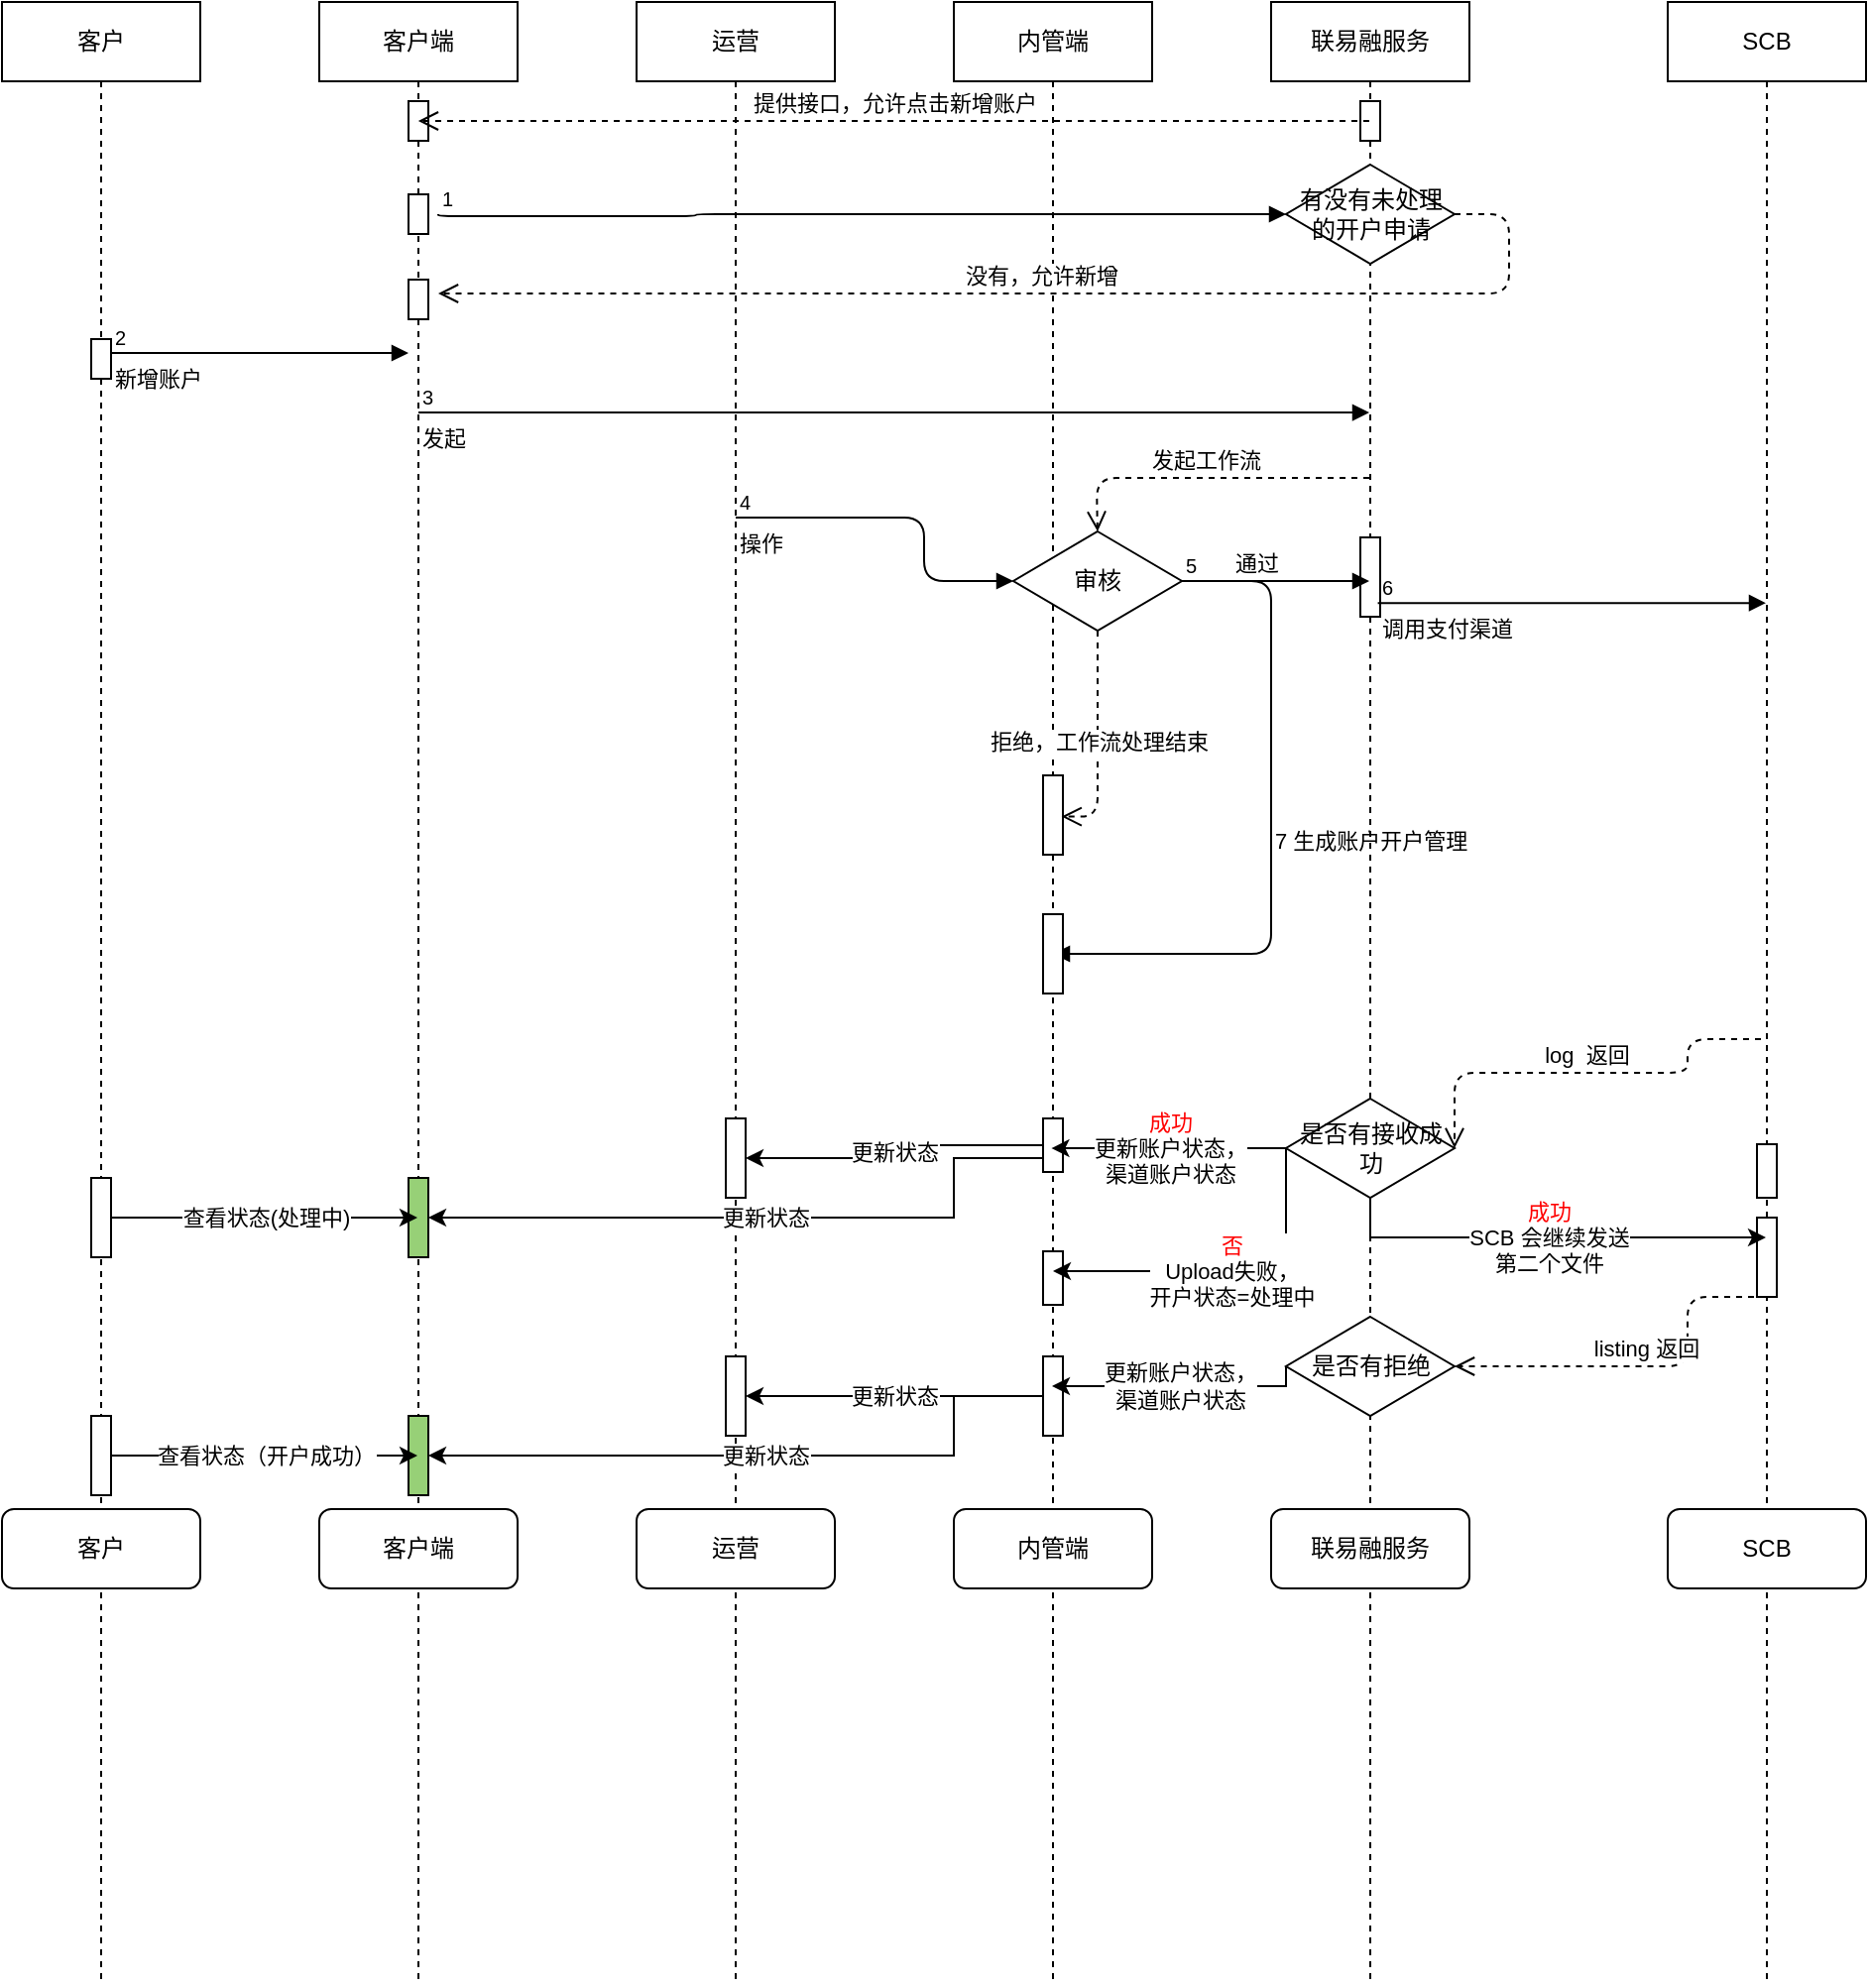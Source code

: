 <mxfile version="21.3.7" type="github">
  <diagram name="Page-1" id="2YBvvXClWsGukQMizWep">
    <mxGraphModel dx="1685" dy="946" grid="1" gridSize="10" guides="1" tooltips="1" connect="1" arrows="1" fold="1" page="1" pageScale="1" pageWidth="850" pageHeight="1100" math="0" shadow="0">
      <root>
        <mxCell id="0" />
        <mxCell id="1" parent="0" />
        <mxCell id="HWaxISpHymcSIVK9i5Ai-14" value="客户" style="shape=umlLifeline;perimeter=lifelinePerimeter;whiteSpace=wrap;html=1;container=1;collapsible=0;recursiveResize=0;outlineConnect=0;" diagramCategory="uml" diagramName="Lifeline" vertex="1" parent="1">
          <mxGeometry x="30" y="400" width="100" height="1000" as="geometry" />
        </mxCell>
        <mxCell id="HWaxISpHymcSIVK9i5Ai-15" value="" style="html=1;points=[];perimeter=orthogonalPerimeter;" diagramCategory="uml" diagramName="Activation" vertex="1" parent="HWaxISpHymcSIVK9i5Ai-14">
          <mxGeometry x="45" y="170" width="10" height="20" as="geometry" />
        </mxCell>
        <mxCell id="HWaxISpHymcSIVK9i5Ai-16" value="" style="html=1;points=[];perimeter=orthogonalPerimeter;" diagramCategory="uml" diagramName="Activation" vertex="1" parent="HWaxISpHymcSIVK9i5Ai-14">
          <mxGeometry x="45" y="593" width="10" height="40" as="geometry" />
        </mxCell>
        <mxCell id="HWaxISpHymcSIVK9i5Ai-17" value="" style="html=1;points=[];perimeter=orthogonalPerimeter;" diagramCategory="uml" diagramName="Activation" vertex="1" parent="HWaxISpHymcSIVK9i5Ai-14">
          <mxGeometry x="45" y="713" width="10" height="40" as="geometry" />
        </mxCell>
        <mxCell id="HWaxISpHymcSIVK9i5Ai-18" value="客户端" style="shape=umlLifeline;perimeter=lifelinePerimeter;whiteSpace=wrap;html=1;container=1;collapsible=0;recursiveResize=0;outlineConnect=0;" diagramCategory="uml" diagramName="Lifeline" vertex="1" parent="1">
          <mxGeometry x="190" y="400" width="100" height="1000" as="geometry" />
        </mxCell>
        <mxCell id="HWaxISpHymcSIVK9i5Ai-19" value="" style="html=1;points=[];perimeter=orthogonalPerimeter;" diagramCategory="uml" diagramName="Activation" vertex="1" parent="HWaxISpHymcSIVK9i5Ai-18">
          <mxGeometry x="45" y="50" width="10" height="20" as="geometry" />
        </mxCell>
        <mxCell id="HWaxISpHymcSIVK9i5Ai-20" value="" style="html=1;points=[];perimeter=orthogonalPerimeter;" diagramCategory="uml" diagramName="Activation" vertex="1" parent="HWaxISpHymcSIVK9i5Ai-18">
          <mxGeometry x="45" y="97" width="10" height="20" as="geometry" />
        </mxCell>
        <mxCell id="HWaxISpHymcSIVK9i5Ai-21" value="" style="html=1;points=[];perimeter=orthogonalPerimeter;" diagramCategory="uml" diagramName="Activation" vertex="1" parent="HWaxISpHymcSIVK9i5Ai-18">
          <mxGeometry x="45" y="140" width="10" height="20" as="geometry" />
        </mxCell>
        <mxCell id="HWaxISpHymcSIVK9i5Ai-22" value="" style="html=1;points=[];perimeter=orthogonalPerimeter;fillColor=#97D077;" diagramCategory="uml" diagramName="Activation" vertex="1" parent="HWaxISpHymcSIVK9i5Ai-18">
          <mxGeometry x="45" y="593" width="10" height="40" as="geometry" />
        </mxCell>
        <mxCell id="HWaxISpHymcSIVK9i5Ai-23" value="运营" style="shape=umlLifeline;perimeter=lifelinePerimeter;whiteSpace=wrap;html=1;container=1;collapsible=0;recursiveResize=0;outlineConnect=0;" diagramCategory="uml" diagramName="Lifeline" vertex="1" parent="1">
          <mxGeometry x="350" y="400" width="100" height="1000" as="geometry" />
        </mxCell>
        <mxCell id="HWaxISpHymcSIVK9i5Ai-24" value="" style="html=1;points=[];perimeter=orthogonalPerimeter;" diagramCategory="uml" diagramName="Activation" vertex="1" parent="HWaxISpHymcSIVK9i5Ai-23">
          <mxGeometry x="45" y="563" width="10" height="40" as="geometry" />
        </mxCell>
        <mxCell id="HWaxISpHymcSIVK9i5Ai-25" value="内管端" style="shape=umlLifeline;perimeter=lifelinePerimeter;whiteSpace=wrap;html=1;container=1;collapsible=0;recursiveResize=0;outlineConnect=0;" diagramCategory="uml" diagramName="Lifeline" vertex="1" parent="1">
          <mxGeometry x="510" y="400" width="100" height="1000" as="geometry" />
        </mxCell>
        <mxCell id="HWaxISpHymcSIVK9i5Ai-26" value="审核" style="rhombus;whiteSpace=wrap;html=1;" diagramCategory="general" diagramName="Diamond" vertex="1" parent="HWaxISpHymcSIVK9i5Ai-25">
          <mxGeometry x="30" y="267" width="85" height="50" as="geometry" />
        </mxCell>
        <mxCell id="HWaxISpHymcSIVK9i5Ai-27" value="7 生成账户开户管理" style="endArrow=block;endFill=1;html=1;edgeStyle=orthogonalEdgeStyle;align=left;verticalAlign=top;exitX=1;exitY=0.5;exitDx=0;exitDy=0;" diagramCategory="uml" diagramName="Relation1" edge="1" parent="HWaxISpHymcSIVK9i5Ai-25" source="HWaxISpHymcSIVK9i5Ai-26" target="HWaxISpHymcSIVK9i5Ai-25">
          <mxGeometry x="-0.053" relative="1" as="geometry">
            <mxPoint x="210.0" y="380.01" as="sourcePoint" />
            <mxPoint x="70" y="480" as="targetPoint" />
            <Array as="points">
              <mxPoint x="160" y="292" />
              <mxPoint x="160" y="480" />
            </Array>
            <mxPoint as="offset" />
          </mxGeometry>
        </mxCell>
        <mxCell id="HWaxISpHymcSIVK9i5Ai-28" value="6" style="resizable=0;html=1;align=left;verticalAlign=bottom;labelBackgroundColor=#ffffff;fontSize=10;" connectable="0" vertex="1" parent="HWaxISpHymcSIVK9i5Ai-27">
          <mxGeometry x="-1" relative="1" as="geometry" />
        </mxCell>
        <mxCell id="HWaxISpHymcSIVK9i5Ai-29" value="" style="html=1;points=[];perimeter=orthogonalPerimeter;" diagramCategory="uml" diagramName="Activation" vertex="1" parent="HWaxISpHymcSIVK9i5Ai-25">
          <mxGeometry x="45" y="563" width="10" height="27" as="geometry" />
        </mxCell>
        <mxCell id="HWaxISpHymcSIVK9i5Ai-30" value="" style="html=1;points=[];perimeter=orthogonalPerimeter;fillColor=#97D077;" diagramCategory="uml" diagramName="Activation" vertex="1" parent="HWaxISpHymcSIVK9i5Ai-25">
          <mxGeometry x="-275" y="713" width="10" height="40" as="geometry" />
        </mxCell>
        <mxCell id="HWaxISpHymcSIVK9i5Ai-31" value="" style="html=1;points=[];perimeter=orthogonalPerimeter;" diagramCategory="uml" diagramName="Activation" vertex="1" parent="HWaxISpHymcSIVK9i5Ai-25">
          <mxGeometry x="-115" y="683" width="10" height="40" as="geometry" />
        </mxCell>
        <mxCell id="HWaxISpHymcSIVK9i5Ai-32" value="" style="html=1;points=[];perimeter=orthogonalPerimeter;" diagramCategory="uml" diagramName="Activation" vertex="1" parent="HWaxISpHymcSIVK9i5Ai-25">
          <mxGeometry x="45" y="683" width="10" height="40" as="geometry" />
        </mxCell>
        <mxCell id="HWaxISpHymcSIVK9i5Ai-33" value="更新账户状态，&lt;br /&gt;渠道账户状态" style="edgeStyle=orthogonalEdgeStyle;rounded=0;orthogonalLoop=1;jettySize=auto;html=1;exitX=0;exitY=0.5;exitDx=0;exitDy=0;" edge="1" parent="HWaxISpHymcSIVK9i5Ai-25" source="HWaxISpHymcSIVK9i5Ai-45">
          <mxGeometry relative="1" as="geometry">
            <Array as="points">
              <mxPoint x="168" y="698" />
            </Array>
            <mxPoint x="167.5" y="698" as="sourcePoint" />
            <mxPoint x="49.5" y="698" as="targetPoint" />
          </mxGeometry>
        </mxCell>
        <mxCell id="HWaxISpHymcSIVK9i5Ai-34" value="更新状态" style="edgeStyle=orthogonalEdgeStyle;rounded=0;orthogonalLoop=1;jettySize=auto;html=1;" edge="1" parent="HWaxISpHymcSIVK9i5Ai-25" source="HWaxISpHymcSIVK9i5Ai-32" target="HWaxISpHymcSIVK9i5Ai-31">
          <mxGeometry relative="1" as="geometry" />
        </mxCell>
        <mxCell id="HWaxISpHymcSIVK9i5Ai-35" value="更新状态" style="edgeStyle=orthogonalEdgeStyle;rounded=0;orthogonalLoop=1;jettySize=auto;html=1;" edge="1" parent="HWaxISpHymcSIVK9i5Ai-25" source="HWaxISpHymcSIVK9i5Ai-32" target="HWaxISpHymcSIVK9i5Ai-30">
          <mxGeometry relative="1" as="geometry">
            <Array as="points">
              <mxPoint y="703" />
              <mxPoint y="733" />
            </Array>
          </mxGeometry>
        </mxCell>
        <mxCell id="HWaxISpHymcSIVK9i5Ai-36" value="" style="html=1;points=[];perimeter=orthogonalPerimeter;" diagramCategory="uml" diagramName="Activation" vertex="1" parent="HWaxISpHymcSIVK9i5Ai-25">
          <mxGeometry x="45" y="390" width="10" height="40" as="geometry" />
        </mxCell>
        <mxCell id="HWaxISpHymcSIVK9i5Ai-37" value="拒绝，工作流处理结束" style="edgeStyle=orthogonalEdgeStyle;jumpStyle=arc;orthogonalLoop=1;jettySize=auto;html=1;exitX=0.5;exitY=1;exitDx=0;exitDy=0;dashed=1;endArrow=open;endSize=8;entryX=0.934;entryY=0.52;entryDx=0;entryDy=0;entryPerimeter=0;" edge="1" parent="HWaxISpHymcSIVK9i5Ai-25" source="HWaxISpHymcSIVK9i5Ai-26" target="HWaxISpHymcSIVK9i5Ai-36">
          <mxGeometry relative="1" as="geometry">
            <Array as="points">
              <mxPoint x="73" y="411" />
            </Array>
          </mxGeometry>
        </mxCell>
        <mxCell id="HWaxISpHymcSIVK9i5Ai-38" value="" style="html=1;points=[];perimeter=orthogonalPerimeter;" diagramCategory="uml" diagramName="Activation" vertex="1" parent="HWaxISpHymcSIVK9i5Ai-25">
          <mxGeometry x="45" y="460" width="10" height="40" as="geometry" />
        </mxCell>
        <mxCell id="HWaxISpHymcSIVK9i5Ai-39" value="" style="html=1;points=[];perimeter=orthogonalPerimeter;" diagramCategory="uml" diagramName="Activation" vertex="1" parent="HWaxISpHymcSIVK9i5Ai-25">
          <mxGeometry x="45" y="630" width="10" height="27" as="geometry" />
        </mxCell>
        <mxCell id="HWaxISpHymcSIVK9i5Ai-40" value="联易融服务" style="shape=umlLifeline;perimeter=lifelinePerimeter;whiteSpace=wrap;html=1;container=1;collapsible=0;recursiveResize=0;outlineConnect=0;" diagramCategory="uml" diagramName="Lifeline" vertex="1" parent="1">
          <mxGeometry x="670" y="400" width="100" height="1000" as="geometry" />
        </mxCell>
        <mxCell id="HWaxISpHymcSIVK9i5Ai-41" value="有没有未处理的开户申请" style="rhombus;whiteSpace=wrap;html=1;" diagramCategory="general" diagramName="Diamond" vertex="1" parent="HWaxISpHymcSIVK9i5Ai-40">
          <mxGeometry x="7.5" y="82" width="85" height="50" as="geometry" />
        </mxCell>
        <mxCell id="HWaxISpHymcSIVK9i5Ai-42" value="" style="html=1;points=[];perimeter=orthogonalPerimeter;" diagramCategory="uml" diagramName="Activation" vertex="1" parent="HWaxISpHymcSIVK9i5Ai-40">
          <mxGeometry x="45" y="50" width="10" height="20" as="geometry" />
        </mxCell>
        <mxCell id="HWaxISpHymcSIVK9i5Ai-43" value="" style="html=1;points=[];perimeter=orthogonalPerimeter;" diagramCategory="uml" diagramName="Activation" vertex="1" parent="HWaxISpHymcSIVK9i5Ai-40">
          <mxGeometry x="45" y="270" width="10" height="40" as="geometry" />
        </mxCell>
        <mxCell id="HWaxISpHymcSIVK9i5Ai-44" value="是否有接收成功" style="rhombus;whiteSpace=wrap;html=1;" diagramCategory="general" diagramName="Diamond" vertex="1" parent="HWaxISpHymcSIVK9i5Ai-40">
          <mxGeometry x="7.5" y="553" width="85" height="50" as="geometry" />
        </mxCell>
        <mxCell id="HWaxISpHymcSIVK9i5Ai-45" value="是否有拒绝" style="rhombus;whiteSpace=wrap;html=1;" diagramCategory="general" diagramName="Diamond" vertex="1" parent="HWaxISpHymcSIVK9i5Ai-40">
          <mxGeometry x="7.5" y="663" width="85" height="50" as="geometry" />
        </mxCell>
        <mxCell id="HWaxISpHymcSIVK9i5Ai-46" value="&lt;span style&gt;联易融服务&lt;/span&gt;" style="rounded=1;whiteSpace=wrap;html=1;" diagramCategory="general" diagramName="RoundedRectangle" vertex="1" parent="1">
          <mxGeometry x="670" y="1160" width="100" height="40" as="geometry" />
        </mxCell>
        <mxCell id="HWaxISpHymcSIVK9i5Ai-47" value="内管端" style="rounded=1;whiteSpace=wrap;html=1;" diagramCategory="general" diagramName="RoundedRectangle" vertex="1" parent="1">
          <mxGeometry x="510" y="1160" width="100" height="40" as="geometry" />
        </mxCell>
        <mxCell id="HWaxISpHymcSIVK9i5Ai-48" value="运营" style="rounded=1;whiteSpace=wrap;html=1;" diagramCategory="general" diagramName="RoundedRectangle" vertex="1" parent="1">
          <mxGeometry x="350" y="1160" width="100" height="40" as="geometry" />
        </mxCell>
        <mxCell id="HWaxISpHymcSIVK9i5Ai-49" value="客户端" style="rounded=1;whiteSpace=wrap;html=1;" diagramCategory="general" diagramName="RoundedRectangle" vertex="1" parent="1">
          <mxGeometry x="190" y="1160" width="100" height="40" as="geometry" />
        </mxCell>
        <mxCell id="HWaxISpHymcSIVK9i5Ai-50" value="客户" style="rounded=1;whiteSpace=wrap;html=1;" diagramCategory="general" diagramName="RoundedRectangle" vertex="1" parent="1">
          <mxGeometry x="30" y="1160" width="100" height="40" as="geometry" />
        </mxCell>
        <mxCell id="HWaxISpHymcSIVK9i5Ai-51" value="" style="endArrow=block;endFill=1;html=1;edgeStyle=orthogonalEdgeStyle;align=left;verticalAlign=top;entryX=0;entryY=0.5;entryDx=0;entryDy=0;" diagramCategory="uml" diagramName="Relation1" edge="1" parent="1" target="HWaxISpHymcSIVK9i5Ai-41">
          <mxGeometry x="-1" relative="1" as="geometry">
            <mxPoint x="250" y="507" as="sourcePoint" />
            <mxPoint x="717.0" y="515" as="targetPoint" />
            <Array as="points">
              <mxPoint x="380" y="508" />
            </Array>
          </mxGeometry>
        </mxCell>
        <mxCell id="HWaxISpHymcSIVK9i5Ai-52" value="1" style="resizable=0;html=1;align=left;verticalAlign=bottom;labelBackgroundColor=#ffffff;fontSize=10;" connectable="0" vertex="1" parent="HWaxISpHymcSIVK9i5Ai-51">
          <mxGeometry x="-1" relative="1" as="geometry" />
        </mxCell>
        <mxCell id="HWaxISpHymcSIVK9i5Ai-53" value="没有，允许新增" style="html=1;verticalAlign=bottom;endArrow=open;dashed=1;endSize=8;exitX=1;exitY=0.5;exitDx=0;exitDy=0;edgeStyle=orthogonalEdgeStyle;" diagramCategory="uml" diagramName="Return" edge="1" parent="1" source="HWaxISpHymcSIVK9i5Ai-41">
          <mxGeometry relative="1" as="geometry">
            <mxPoint x="719.5" y="557" as="sourcePoint" />
            <mxPoint x="250" y="547" as="targetPoint" />
            <Array as="points">
              <mxPoint x="790" y="507" />
              <mxPoint x="790" y="547" />
            </Array>
          </mxGeometry>
        </mxCell>
        <mxCell id="HWaxISpHymcSIVK9i5Ai-54" value="发起工作流" style="html=1;verticalAlign=bottom;endArrow=open;dashed=1;endSize=8;edgeStyle=orthogonalEdgeStyle;entryX=0.5;entryY=0;entryDx=0;entryDy=0;jumpStyle=arc;" diagramCategory="uml" diagramName="Return" edge="1" parent="1" source="HWaxISpHymcSIVK9i5Ai-40" target="HWaxISpHymcSIVK9i5Ai-26">
          <mxGeometry relative="1" as="geometry">
            <mxPoint x="719.5" y="627.03" as="sourcePoint" />
            <mxPoint x="560" y="637" as="targetPoint" />
            <Array as="points">
              <mxPoint x="582" y="640" />
              <mxPoint x="582" y="657" />
            </Array>
          </mxGeometry>
        </mxCell>
        <mxCell id="HWaxISpHymcSIVK9i5Ai-55" value="新增账户" style="endArrow=block;endFill=1;html=1;edgeStyle=orthogonalEdgeStyle;align=left;verticalAlign=top;" diagramCategory="uml" diagramName="Relation1" edge="1" parent="1">
          <mxGeometry x="-1" relative="1" as="geometry">
            <mxPoint x="85" y="577" as="sourcePoint" />
            <mxPoint x="235" y="577" as="targetPoint" />
          </mxGeometry>
        </mxCell>
        <mxCell id="HWaxISpHymcSIVK9i5Ai-56" value="2" style="resizable=0;html=1;align=left;verticalAlign=bottom;labelBackgroundColor=#ffffff;fontSize=10;" connectable="0" vertex="1" parent="HWaxISpHymcSIVK9i5Ai-55">
          <mxGeometry x="-1" relative="1" as="geometry" />
        </mxCell>
        <mxCell id="HWaxISpHymcSIVK9i5Ai-57" value="发起" style="endArrow=block;endFill=1;html=1;edgeStyle=orthogonalEdgeStyle;align=left;verticalAlign=top;" diagramCategory="uml" diagramName="Relation1" edge="1" parent="1">
          <mxGeometry x="-1" relative="1" as="geometry">
            <mxPoint x="240" y="607" as="sourcePoint" />
            <mxPoint x="719.5" y="607.03" as="targetPoint" />
            <Array as="points">
              <mxPoint x="580" y="607" />
              <mxPoint x="580" y="607" />
            </Array>
          </mxGeometry>
        </mxCell>
        <mxCell id="HWaxISpHymcSIVK9i5Ai-58" value="3" style="resizable=0;html=1;align=left;verticalAlign=bottom;labelBackgroundColor=#ffffff;fontSize=10;" connectable="0" vertex="1" parent="HWaxISpHymcSIVK9i5Ai-57">
          <mxGeometry x="-1" relative="1" as="geometry" />
        </mxCell>
        <mxCell id="HWaxISpHymcSIVK9i5Ai-59" value="提供接口，允许点击新增账户" style="html=1;verticalAlign=bottom;endArrow=open;dashed=1;endSize=8;" diagramCategory="uml" diagramName="Return" edge="1" parent="1" source="HWaxISpHymcSIVK9i5Ai-40">
          <mxGeometry relative="1" as="geometry">
            <mxPoint x="560.07" y="460" as="sourcePoint" />
            <mxPoint x="239.929" y="460" as="targetPoint" />
          </mxGeometry>
        </mxCell>
        <mxCell id="HWaxISpHymcSIVK9i5Ai-60" value="操作" style="endArrow=block;endFill=1;html=1;edgeStyle=orthogonalEdgeStyle;align=left;verticalAlign=top;entryX=0;entryY=0.5;entryDx=0;entryDy=0;" diagramCategory="uml" diagramName="Relation1" edge="1" parent="1" source="HWaxISpHymcSIVK9i5Ai-23" target="HWaxISpHymcSIVK9i5Ai-26">
          <mxGeometry x="-1" relative="1" as="geometry">
            <mxPoint x="250" y="617" as="sourcePoint" />
            <mxPoint x="729.5" y="617.03" as="targetPoint" />
            <Array as="points">
              <mxPoint x="495" y="660" />
              <mxPoint x="495" y="692" />
            </Array>
          </mxGeometry>
        </mxCell>
        <mxCell id="HWaxISpHymcSIVK9i5Ai-61" value="4" style="resizable=0;html=1;align=left;verticalAlign=bottom;labelBackgroundColor=#ffffff;fontSize=10;" connectable="0" vertex="1" parent="HWaxISpHymcSIVK9i5Ai-60">
          <mxGeometry x="-1" relative="1" as="geometry" />
        </mxCell>
        <mxCell id="HWaxISpHymcSIVK9i5Ai-62" value="SCB" style="shape=umlLifeline;perimeter=lifelinePerimeter;whiteSpace=wrap;html=1;container=1;collapsible=0;recursiveResize=0;outlineConnect=0;" diagramCategory="uml" diagramName="Lifeline" vertex="1" parent="1">
          <mxGeometry x="870" y="400" width="100" height="1000" as="geometry" />
        </mxCell>
        <mxCell id="HWaxISpHymcSIVK9i5Ai-63" value="" style="html=1;points=[];perimeter=orthogonalPerimeter;" diagramCategory="uml" diagramName="Activation" vertex="1" parent="HWaxISpHymcSIVK9i5Ai-62">
          <mxGeometry x="45" y="613" width="10" height="40" as="geometry" />
        </mxCell>
        <mxCell id="HWaxISpHymcSIVK9i5Ai-64" value="" style="html=1;points=[];perimeter=orthogonalPerimeter;" diagramCategory="uml" diagramName="Activation" vertex="1" parent="HWaxISpHymcSIVK9i5Ai-62">
          <mxGeometry x="45" y="576" width="10" height="27" as="geometry" />
        </mxCell>
        <mxCell id="HWaxISpHymcSIVK9i5Ai-65" value="SCB" style="rounded=1;whiteSpace=wrap;html=1;" diagramCategory="general" diagramName="RoundedRectangle" vertex="1" parent="1">
          <mxGeometry x="870" y="1160" width="100" height="40" as="geometry" />
        </mxCell>
        <mxCell id="HWaxISpHymcSIVK9i5Ai-66" value="调用支付渠道" style="endArrow=block;endFill=1;html=1;edgeStyle=orthogonalEdgeStyle;align=left;verticalAlign=top;exitX=0.88;exitY=0.828;exitDx=0;exitDy=0;exitPerimeter=0;" diagramCategory="uml" diagramName="Relation1" edge="1" parent="1" source="HWaxISpHymcSIVK9i5Ai-43" target="HWaxISpHymcSIVK9i5Ai-62">
          <mxGeometry x="-1" relative="1" as="geometry">
            <mxPoint x="730" y="692" as="sourcePoint" />
            <mxPoint x="920" y="692" as="targetPoint" />
            <Array as="points">
              <mxPoint x="820" y="703" />
              <mxPoint x="820" y="703" />
            </Array>
          </mxGeometry>
        </mxCell>
        <mxCell id="HWaxISpHymcSIVK9i5Ai-67" value="6" style="resizable=0;html=1;align=left;verticalAlign=bottom;labelBackgroundColor=#ffffff;fontSize=10;" connectable="0" vertex="1" parent="HWaxISpHymcSIVK9i5Ai-66">
          <mxGeometry x="-1" relative="1" as="geometry" />
        </mxCell>
        <mxCell id="HWaxISpHymcSIVK9i5Ai-68" value="通过" style="endArrow=block;endFill=1;html=1;edgeStyle=orthogonalEdgeStyle;align=left;verticalAlign=top;exitX=1;exitY=0.5;exitDx=0;exitDy=0;" diagramCategory="uml" diagramName="Relation1" edge="1" parent="1" source="HWaxISpHymcSIVK9i5Ai-26" target="HWaxISpHymcSIVK9i5Ai-40">
          <mxGeometry x="-0.471" y="22" relative="1" as="geometry">
            <mxPoint x="575.5" y="760" as="sourcePoint" />
            <mxPoint x="660" y="692" as="targetPoint" />
            <Array as="points">
              <mxPoint x="670" y="692" />
              <mxPoint x="670" y="692" />
            </Array>
            <mxPoint as="offset" />
          </mxGeometry>
        </mxCell>
        <mxCell id="HWaxISpHymcSIVK9i5Ai-69" value="5" style="resizable=0;html=1;align=left;verticalAlign=bottom;labelBackgroundColor=#ffffff;fontSize=10;" connectable="0" vertex="1" parent="HWaxISpHymcSIVK9i5Ai-68">
          <mxGeometry x="-1" relative="1" as="geometry" />
        </mxCell>
        <mxCell id="HWaxISpHymcSIVK9i5Ai-70" value="log  返回" style="html=1;verticalAlign=bottom;endArrow=open;dashed=1;endSize=8;edgeStyle=orthogonalEdgeStyle;jumpStyle=arc;entryX=1;entryY=0.5;entryDx=0;entryDy=0;" diagramCategory="uml" diagramName="Return" edge="1" parent="1" target="HWaxISpHymcSIVK9i5Ai-44">
          <mxGeometry relative="1" as="geometry">
            <mxPoint x="917" y="923" as="sourcePoint" />
            <mxPoint x="800" y="943" as="targetPoint" />
            <Array as="points">
              <mxPoint x="880" y="923" />
              <mxPoint x="880" y="940" />
              <mxPoint x="762" y="940" />
            </Array>
          </mxGeometry>
        </mxCell>
        <mxCell id="HWaxISpHymcSIVK9i5Ai-71" value="listing 返回" style="html=1;verticalAlign=bottom;endArrow=open;dashed=1;endSize=8;edgeStyle=orthogonalEdgeStyle;jumpStyle=arc;entryX=1;entryY=0.5;entryDx=0;entryDy=0;" diagramCategory="uml" diagramName="Return" edge="1" parent="1" target="HWaxISpHymcSIVK9i5Ai-45">
          <mxGeometry relative="1" as="geometry">
            <mxPoint x="919.5" y="1053" as="sourcePoint" />
            <mxPoint x="719.5" y="1053" as="targetPoint" />
            <Array as="points">
              <mxPoint x="880" y="1053" />
              <mxPoint x="880" y="1088" />
            </Array>
          </mxGeometry>
        </mxCell>
        <mxCell id="HWaxISpHymcSIVK9i5Ai-72" value="&lt;font color=&quot;#ff0000&quot;&gt;成功&lt;/font&gt;&lt;br /&gt;更新账户状态，&lt;br /&gt;渠道账户状态" style="edgeStyle=orthogonalEdgeStyle;rounded=0;orthogonalLoop=1;jettySize=auto;html=1;" edge="1" parent="1" source="HWaxISpHymcSIVK9i5Ai-44">
          <mxGeometry relative="1" as="geometry">
            <Array as="points">
              <mxPoint x="590" y="978" />
              <mxPoint x="590" y="978" />
            </Array>
            <mxPoint x="559.218" y="978.026" as="targetPoint" />
          </mxGeometry>
        </mxCell>
        <mxCell id="HWaxISpHymcSIVK9i5Ai-73" value="更新状态" style="edgeStyle=orthogonalEdgeStyle;rounded=0;orthogonalLoop=1;jettySize=auto;html=1;" edge="1" parent="1" source="HWaxISpHymcSIVK9i5Ai-29" target="HWaxISpHymcSIVK9i5Ai-24">
          <mxGeometry relative="1" as="geometry" />
        </mxCell>
        <mxCell id="HWaxISpHymcSIVK9i5Ai-74" value="更新状态" style="edgeStyle=orthogonalEdgeStyle;rounded=0;orthogonalLoop=1;jettySize=auto;html=1;" edge="1" parent="1" source="HWaxISpHymcSIVK9i5Ai-29" target="HWaxISpHymcSIVK9i5Ai-22">
          <mxGeometry relative="1" as="geometry">
            <Array as="points">
              <mxPoint x="510" y="983" />
              <mxPoint x="510" y="1013" />
            </Array>
          </mxGeometry>
        </mxCell>
        <mxCell id="HWaxISpHymcSIVK9i5Ai-75" value="&lt;font color=&quot;#ff0000&quot;&gt;否&lt;/font&gt;&lt;br /&gt;Upload失败，&lt;br /&gt;开户状态=处理中" style="edgeStyle=orthogonalEdgeStyle;rounded=0;orthogonalLoop=1;jettySize=auto;html=1;exitX=0;exitY=0.5;exitDx=0;exitDy=0;" edge="1" parent="1" source="HWaxISpHymcSIVK9i5Ai-44" target="HWaxISpHymcSIVK9i5Ai-25">
          <mxGeometry relative="1" as="geometry">
            <Array as="points">
              <mxPoint x="678" y="1040" />
            </Array>
          </mxGeometry>
        </mxCell>
        <mxCell id="HWaxISpHymcSIVK9i5Ai-76" value="查看状态(处理中)" style="edgeStyle=orthogonalEdgeStyle;rounded=0;orthogonalLoop=1;jettySize=auto;html=1;" edge="1" parent="1" source="HWaxISpHymcSIVK9i5Ai-16">
          <mxGeometry relative="1" as="geometry">
            <mxPoint x="239.5" y="1013.026" as="targetPoint" />
            <Array as="points">
              <mxPoint x="200" y="1013" />
              <mxPoint x="200" y="1013" />
            </Array>
          </mxGeometry>
        </mxCell>
        <mxCell id="HWaxISpHymcSIVK9i5Ai-77" value="查看状态（开户成功）" style="edgeStyle=orthogonalEdgeStyle;rounded=0;orthogonalLoop=1;jettySize=auto;html=1;" edge="1" parent="1" source="HWaxISpHymcSIVK9i5Ai-17">
          <mxGeometry relative="1" as="geometry">
            <mxPoint x="239.5" y="1133.026" as="targetPoint" />
            <Array as="points">
              <mxPoint x="200" y="1133" />
              <mxPoint x="200" y="1133" />
            </Array>
          </mxGeometry>
        </mxCell>
        <mxCell id="HWaxISpHymcSIVK9i5Ai-78" value="&lt;font color=&quot;#ff0000&quot;&gt;成功&lt;/font&gt;&lt;br /&gt;SCB 会继续发送&lt;br /&gt;第二个文件" style="edgeStyle=orthogonalEdgeStyle;rounded=0;orthogonalLoop=1;jettySize=auto;html=1;exitX=0.5;exitY=1;exitDx=0;exitDy=0;" edge="1" parent="1" source="HWaxISpHymcSIVK9i5Ai-44" target="HWaxISpHymcSIVK9i5Ai-62">
          <mxGeometry relative="1" as="geometry">
            <Array as="points">
              <mxPoint x="720" y="1023" />
            </Array>
          </mxGeometry>
        </mxCell>
      </root>
    </mxGraphModel>
  </diagram>
</mxfile>
